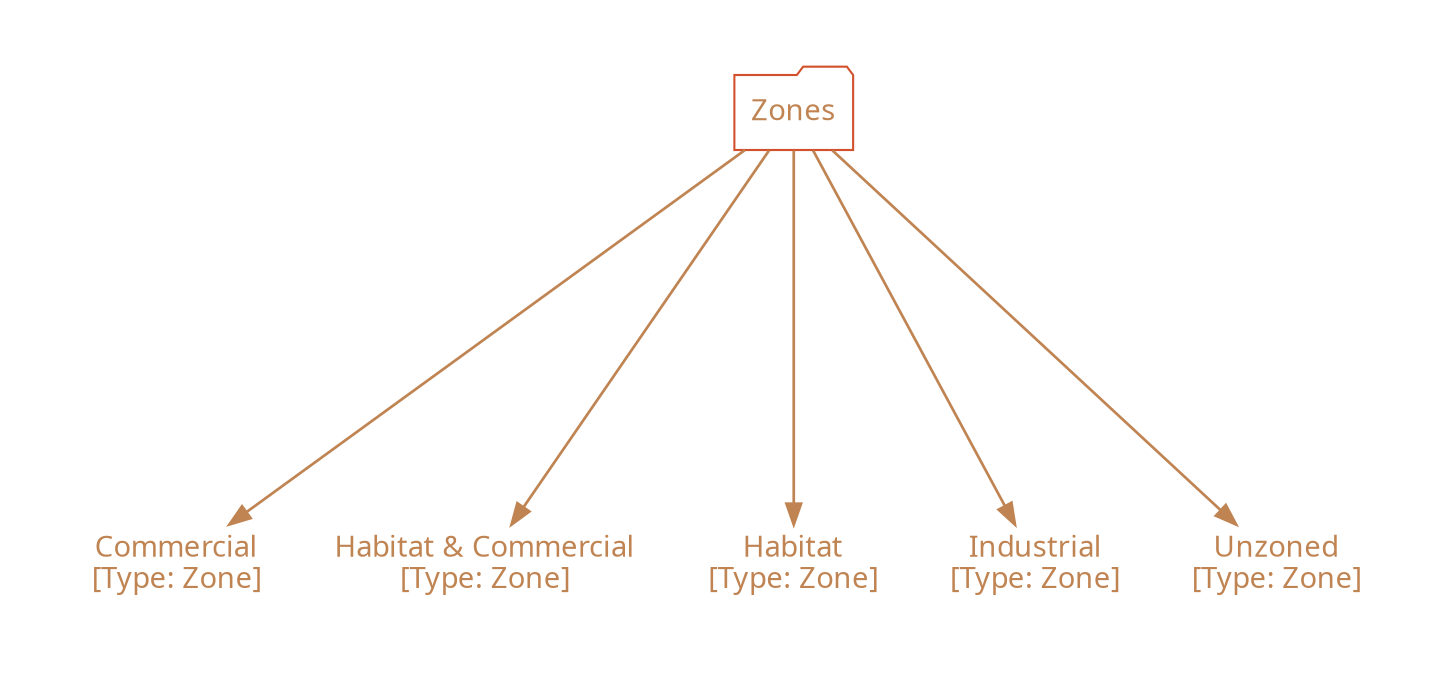 /*
  This is part of the Avaneya Project Crew Handbook.
  Copyright (C) 2010, 2011, 2012
    Cartesian Theatre.
  See the file License for copying conditions.
  
  To manually compile:
      $ sudo aptitude install graphviz
      $ twopi -Tpdf Simulation_Zones.twopi.gv -o Simulation_Zones.pdf
*/

digraph Simulation_Zones
{
    // Graph attributes...
	bgcolor="transparent";
	margin="0";
	ratio="auto";
    ranksep="2.5";
    pad="0.5,0.5";
    compound="true";
    overlap="vpsc";
    root="Zones";

	// Node attributes...
	node[color="#d3502dff"];
	node[fillcolor="gray10"];
    node[fontcolor="#c08453ff"];
    node[fontname="Ubuntu"];
    node[shape="none"]
	
	// Edge attributes...
	edge[color="#c08453ff"];
	edge[penwidth="1.3"];

    // Zones...
    "Commercial"[label="Commercial\n[Type: Zone]"];
    "Habitat & Commercial"[label="Habitat & Commercial\n[Type: Zone]"]
    "Habitat"[label="Habitat\n[Type: Zone]"];
    "Industrial"[label="Industrial\n[Type: Zone]"];
    "Unzoned"[label="Unzoned\n[Type: Zone]"];    

    // Relations...
    "Zones"[shape="folder"];
        "Zones" -> "Commercial";
        "Zones" -> "Habitat";
        "Zones" -> "Habitat & Commercial";
        "Zones" -> "Industrial";
        "Zones" -> "Unzoned";
}

